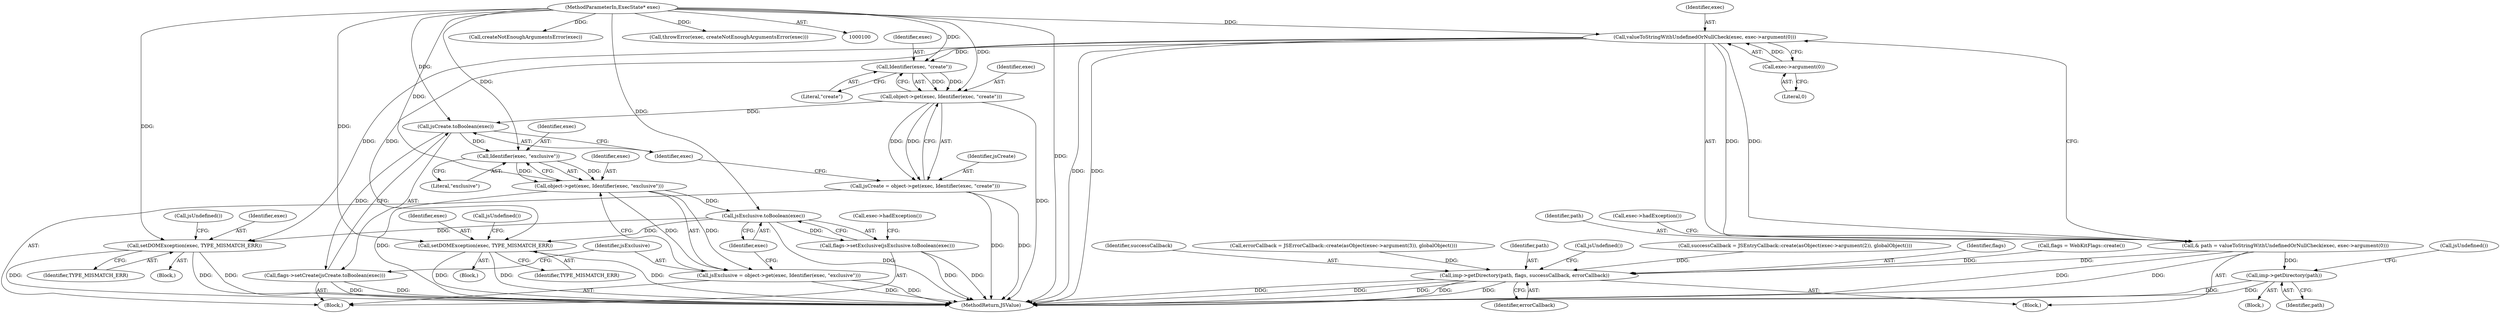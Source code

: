 digraph "0_Chrome_b944f670bb7a8a919daac497a4ea0536c954c201_2@pointer" {
"1000121" [label="(Call,valueToStringWithUndefinedOrNullCheck(exec, exec->argument(0)))"];
"1000101" [label="(MethodParameterIn,ExecState* exec)"];
"1000123" [label="(Call,exec->argument(0))"];
"1000119" [label="(Call,& path = valueToStringWithUndefinedOrNullCheck(exec, exec->argument(0)))"];
"1000138" [label="(Call,imp->getDirectory(path))"];
"1000241" [label="(Call,imp->getDirectory(path, flags, successCallback, errorCallback))"];
"1000164" [label="(Call,Identifier(exec, \"create\"))"];
"1000162" [label="(Call,object->get(exec, Identifier(exec, \"create\")))"];
"1000160" [label="(Call,jsCreate = object->get(exec, Identifier(exec, \"create\")))"];
"1000168" [label="(Call,jsCreate.toBoolean(exec))"];
"1000167" [label="(Call,flags->setCreate(jsCreate.toBoolean(exec)))"];
"1000175" [label="(Call,Identifier(exec, \"exclusive\"))"];
"1000173" [label="(Call,object->get(exec, Identifier(exec, \"exclusive\")))"];
"1000171" [label="(Call,jsExclusive = object->get(exec, Identifier(exec, \"exclusive\")))"];
"1000179" [label="(Call,jsExclusive.toBoolean(exec))"];
"1000178" [label="(Call,flags->setExclusive(jsExclusive.toBoolean(exec)))"];
"1000201" [label="(Call,setDOMException(exec, TYPE_MISMATCH_ERR))"];
"1000229" [label="(Call,setDOMException(exec, TYPE_MISMATCH_ERR))"];
"1000123" [label="(Call,exec->argument(0))"];
"1000167" [label="(Call,flags->setCreate(jsCreate.toBoolean(exec)))"];
"1000242" [label="(Identifier,path)"];
"1000173" [label="(Call,object->get(exec, Identifier(exec, \"exclusive\")))"];
"1000179" [label="(Call,jsExclusive.toBoolean(exec))"];
"1000243" [label="(Identifier,flags)"];
"1000168" [label="(Call,jsCreate.toBoolean(exec))"];
"1000169" [label="(Identifier,exec)"];
"1000233" [label="(Call,jsUndefined())"];
"1000137" [label="(Block,)"];
"1000141" [label="(Call,jsUndefined())"];
"1000151" [label="(Block,)"];
"1000203" [label="(Identifier,TYPE_MISMATCH_ERR)"];
"1000102" [label="(Block,)"];
"1000172" [label="(Identifier,jsExclusive)"];
"1000175" [label="(Call,Identifier(exec, \"exclusive\"))"];
"1000201" [label="(Call,setDOMException(exec, TYPE_MISMATCH_ERR))"];
"1000120" [label="(Identifier,path)"];
"1000156" [label="(Call,flags = WebKitFlags::create())"];
"1000101" [label="(MethodParameterIn,ExecState* exec)"];
"1000174" [label="(Identifier,exec)"];
"1000163" [label="(Identifier,exec)"];
"1000171" [label="(Call,jsExclusive = object->get(exec, Identifier(exec, \"exclusive\")))"];
"1000162" [label="(Call,object->get(exec, Identifier(exec, \"create\")))"];
"1000231" [label="(Identifier,TYPE_MISMATCH_ERR)"];
"1000121" [label="(Call,valueToStringWithUndefinedOrNullCheck(exec, exec->argument(0)))"];
"1000160" [label="(Call,jsCreate = object->get(exec, Identifier(exec, \"create\")))"];
"1000176" [label="(Identifier,exec)"];
"1000165" [label="(Identifier,exec)"];
"1000166" [label="(Literal,\"create\")"];
"1000247" [label="(Call,jsUndefined())"];
"1000206" [label="(Call,successCallback = JSEntryCallback::create(asObject(exec->argument(2)), globalObject()))"];
"1000126" [label="(Call,exec->hadException())"];
"1000244" [label="(Identifier,successCallback)"];
"1000110" [label="(Call,createNotEnoughArgumentsError(exec))"];
"1000234" [label="(Call,errorCallback = JSErrorCallback::create(asObject(exec->argument(3)), globalObject()))"];
"1000230" [label="(Identifier,exec)"];
"1000200" [label="(Block,)"];
"1000177" [label="(Literal,\"exclusive\")"];
"1000122" [label="(Identifier,exec)"];
"1000202" [label="(Identifier,exec)"];
"1000229" [label="(Call,setDOMException(exec, TYPE_MISMATCH_ERR))"];
"1000139" [label="(Identifier,path)"];
"1000228" [label="(Block,)"];
"1000164" [label="(Call,Identifier(exec, \"create\"))"];
"1000180" [label="(Identifier,exec)"];
"1000119" [label="(Call,& path = valueToStringWithUndefinedOrNullCheck(exec, exec->argument(0)))"];
"1000178" [label="(Call,flags->setExclusive(jsExclusive.toBoolean(exec)))"];
"1000248" [label="(MethodReturn,JSValue)"];
"1000241" [label="(Call,imp->getDirectory(path, flags, successCallback, errorCallback))"];
"1000245" [label="(Identifier,errorCallback)"];
"1000205" [label="(Call,jsUndefined())"];
"1000108" [label="(Call,throwError(exec, createNotEnoughArgumentsError(exec)))"];
"1000161" [label="(Identifier,jsCreate)"];
"1000182" [label="(Call,exec->hadException())"];
"1000138" [label="(Call,imp->getDirectory(path))"];
"1000124" [label="(Literal,0)"];
"1000121" -> "1000119"  [label="AST: "];
"1000121" -> "1000123"  [label="CFG: "];
"1000122" -> "1000121"  [label="AST: "];
"1000123" -> "1000121"  [label="AST: "];
"1000119" -> "1000121"  [label="CFG: "];
"1000121" -> "1000248"  [label="DDG: "];
"1000121" -> "1000248"  [label="DDG: "];
"1000121" -> "1000119"  [label="DDG: "];
"1000121" -> "1000119"  [label="DDG: "];
"1000101" -> "1000121"  [label="DDG: "];
"1000123" -> "1000121"  [label="DDG: "];
"1000121" -> "1000164"  [label="DDG: "];
"1000121" -> "1000201"  [label="DDG: "];
"1000121" -> "1000229"  [label="DDG: "];
"1000101" -> "1000100"  [label="AST: "];
"1000101" -> "1000248"  [label="DDG: "];
"1000101" -> "1000108"  [label="DDG: "];
"1000101" -> "1000110"  [label="DDG: "];
"1000101" -> "1000162"  [label="DDG: "];
"1000101" -> "1000164"  [label="DDG: "];
"1000101" -> "1000168"  [label="DDG: "];
"1000101" -> "1000173"  [label="DDG: "];
"1000101" -> "1000175"  [label="DDG: "];
"1000101" -> "1000179"  [label="DDG: "];
"1000101" -> "1000201"  [label="DDG: "];
"1000101" -> "1000229"  [label="DDG: "];
"1000123" -> "1000124"  [label="CFG: "];
"1000124" -> "1000123"  [label="AST: "];
"1000119" -> "1000102"  [label="AST: "];
"1000120" -> "1000119"  [label="AST: "];
"1000126" -> "1000119"  [label="CFG: "];
"1000119" -> "1000248"  [label="DDG: "];
"1000119" -> "1000248"  [label="DDG: "];
"1000119" -> "1000138"  [label="DDG: "];
"1000119" -> "1000241"  [label="DDG: "];
"1000138" -> "1000137"  [label="AST: "];
"1000138" -> "1000139"  [label="CFG: "];
"1000139" -> "1000138"  [label="AST: "];
"1000141" -> "1000138"  [label="CFG: "];
"1000138" -> "1000248"  [label="DDG: "];
"1000138" -> "1000248"  [label="DDG: "];
"1000241" -> "1000102"  [label="AST: "];
"1000241" -> "1000245"  [label="CFG: "];
"1000242" -> "1000241"  [label="AST: "];
"1000243" -> "1000241"  [label="AST: "];
"1000244" -> "1000241"  [label="AST: "];
"1000245" -> "1000241"  [label="AST: "];
"1000247" -> "1000241"  [label="CFG: "];
"1000241" -> "1000248"  [label="DDG: "];
"1000241" -> "1000248"  [label="DDG: "];
"1000241" -> "1000248"  [label="DDG: "];
"1000241" -> "1000248"  [label="DDG: "];
"1000241" -> "1000248"  [label="DDG: "];
"1000156" -> "1000241"  [label="DDG: "];
"1000206" -> "1000241"  [label="DDG: "];
"1000234" -> "1000241"  [label="DDG: "];
"1000164" -> "1000162"  [label="AST: "];
"1000164" -> "1000166"  [label="CFG: "];
"1000165" -> "1000164"  [label="AST: "];
"1000166" -> "1000164"  [label="AST: "];
"1000162" -> "1000164"  [label="CFG: "];
"1000164" -> "1000162"  [label="DDG: "];
"1000164" -> "1000162"  [label="DDG: "];
"1000162" -> "1000160"  [label="AST: "];
"1000163" -> "1000162"  [label="AST: "];
"1000160" -> "1000162"  [label="CFG: "];
"1000162" -> "1000248"  [label="DDG: "];
"1000162" -> "1000160"  [label="DDG: "];
"1000162" -> "1000160"  [label="DDG: "];
"1000162" -> "1000168"  [label="DDG: "];
"1000160" -> "1000151"  [label="AST: "];
"1000161" -> "1000160"  [label="AST: "];
"1000169" -> "1000160"  [label="CFG: "];
"1000160" -> "1000248"  [label="DDG: "];
"1000160" -> "1000248"  [label="DDG: "];
"1000168" -> "1000167"  [label="AST: "];
"1000168" -> "1000169"  [label="CFG: "];
"1000169" -> "1000168"  [label="AST: "];
"1000167" -> "1000168"  [label="CFG: "];
"1000168" -> "1000167"  [label="DDG: "];
"1000168" -> "1000175"  [label="DDG: "];
"1000167" -> "1000151"  [label="AST: "];
"1000172" -> "1000167"  [label="CFG: "];
"1000167" -> "1000248"  [label="DDG: "];
"1000167" -> "1000248"  [label="DDG: "];
"1000175" -> "1000173"  [label="AST: "];
"1000175" -> "1000177"  [label="CFG: "];
"1000176" -> "1000175"  [label="AST: "];
"1000177" -> "1000175"  [label="AST: "];
"1000173" -> "1000175"  [label="CFG: "];
"1000175" -> "1000173"  [label="DDG: "];
"1000175" -> "1000173"  [label="DDG: "];
"1000173" -> "1000171"  [label="AST: "];
"1000174" -> "1000173"  [label="AST: "];
"1000171" -> "1000173"  [label="CFG: "];
"1000173" -> "1000248"  [label="DDG: "];
"1000173" -> "1000171"  [label="DDG: "];
"1000173" -> "1000171"  [label="DDG: "];
"1000173" -> "1000179"  [label="DDG: "];
"1000171" -> "1000151"  [label="AST: "];
"1000172" -> "1000171"  [label="AST: "];
"1000180" -> "1000171"  [label="CFG: "];
"1000171" -> "1000248"  [label="DDG: "];
"1000171" -> "1000248"  [label="DDG: "];
"1000179" -> "1000178"  [label="AST: "];
"1000179" -> "1000180"  [label="CFG: "];
"1000180" -> "1000179"  [label="AST: "];
"1000178" -> "1000179"  [label="CFG: "];
"1000179" -> "1000248"  [label="DDG: "];
"1000179" -> "1000178"  [label="DDG: "];
"1000179" -> "1000201"  [label="DDG: "];
"1000179" -> "1000229"  [label="DDG: "];
"1000178" -> "1000151"  [label="AST: "];
"1000182" -> "1000178"  [label="CFG: "];
"1000178" -> "1000248"  [label="DDG: "];
"1000178" -> "1000248"  [label="DDG: "];
"1000201" -> "1000200"  [label="AST: "];
"1000201" -> "1000203"  [label="CFG: "];
"1000202" -> "1000201"  [label="AST: "];
"1000203" -> "1000201"  [label="AST: "];
"1000205" -> "1000201"  [label="CFG: "];
"1000201" -> "1000248"  [label="DDG: "];
"1000201" -> "1000248"  [label="DDG: "];
"1000201" -> "1000248"  [label="DDG: "];
"1000229" -> "1000228"  [label="AST: "];
"1000229" -> "1000231"  [label="CFG: "];
"1000230" -> "1000229"  [label="AST: "];
"1000231" -> "1000229"  [label="AST: "];
"1000233" -> "1000229"  [label="CFG: "];
"1000229" -> "1000248"  [label="DDG: "];
"1000229" -> "1000248"  [label="DDG: "];
"1000229" -> "1000248"  [label="DDG: "];
}
